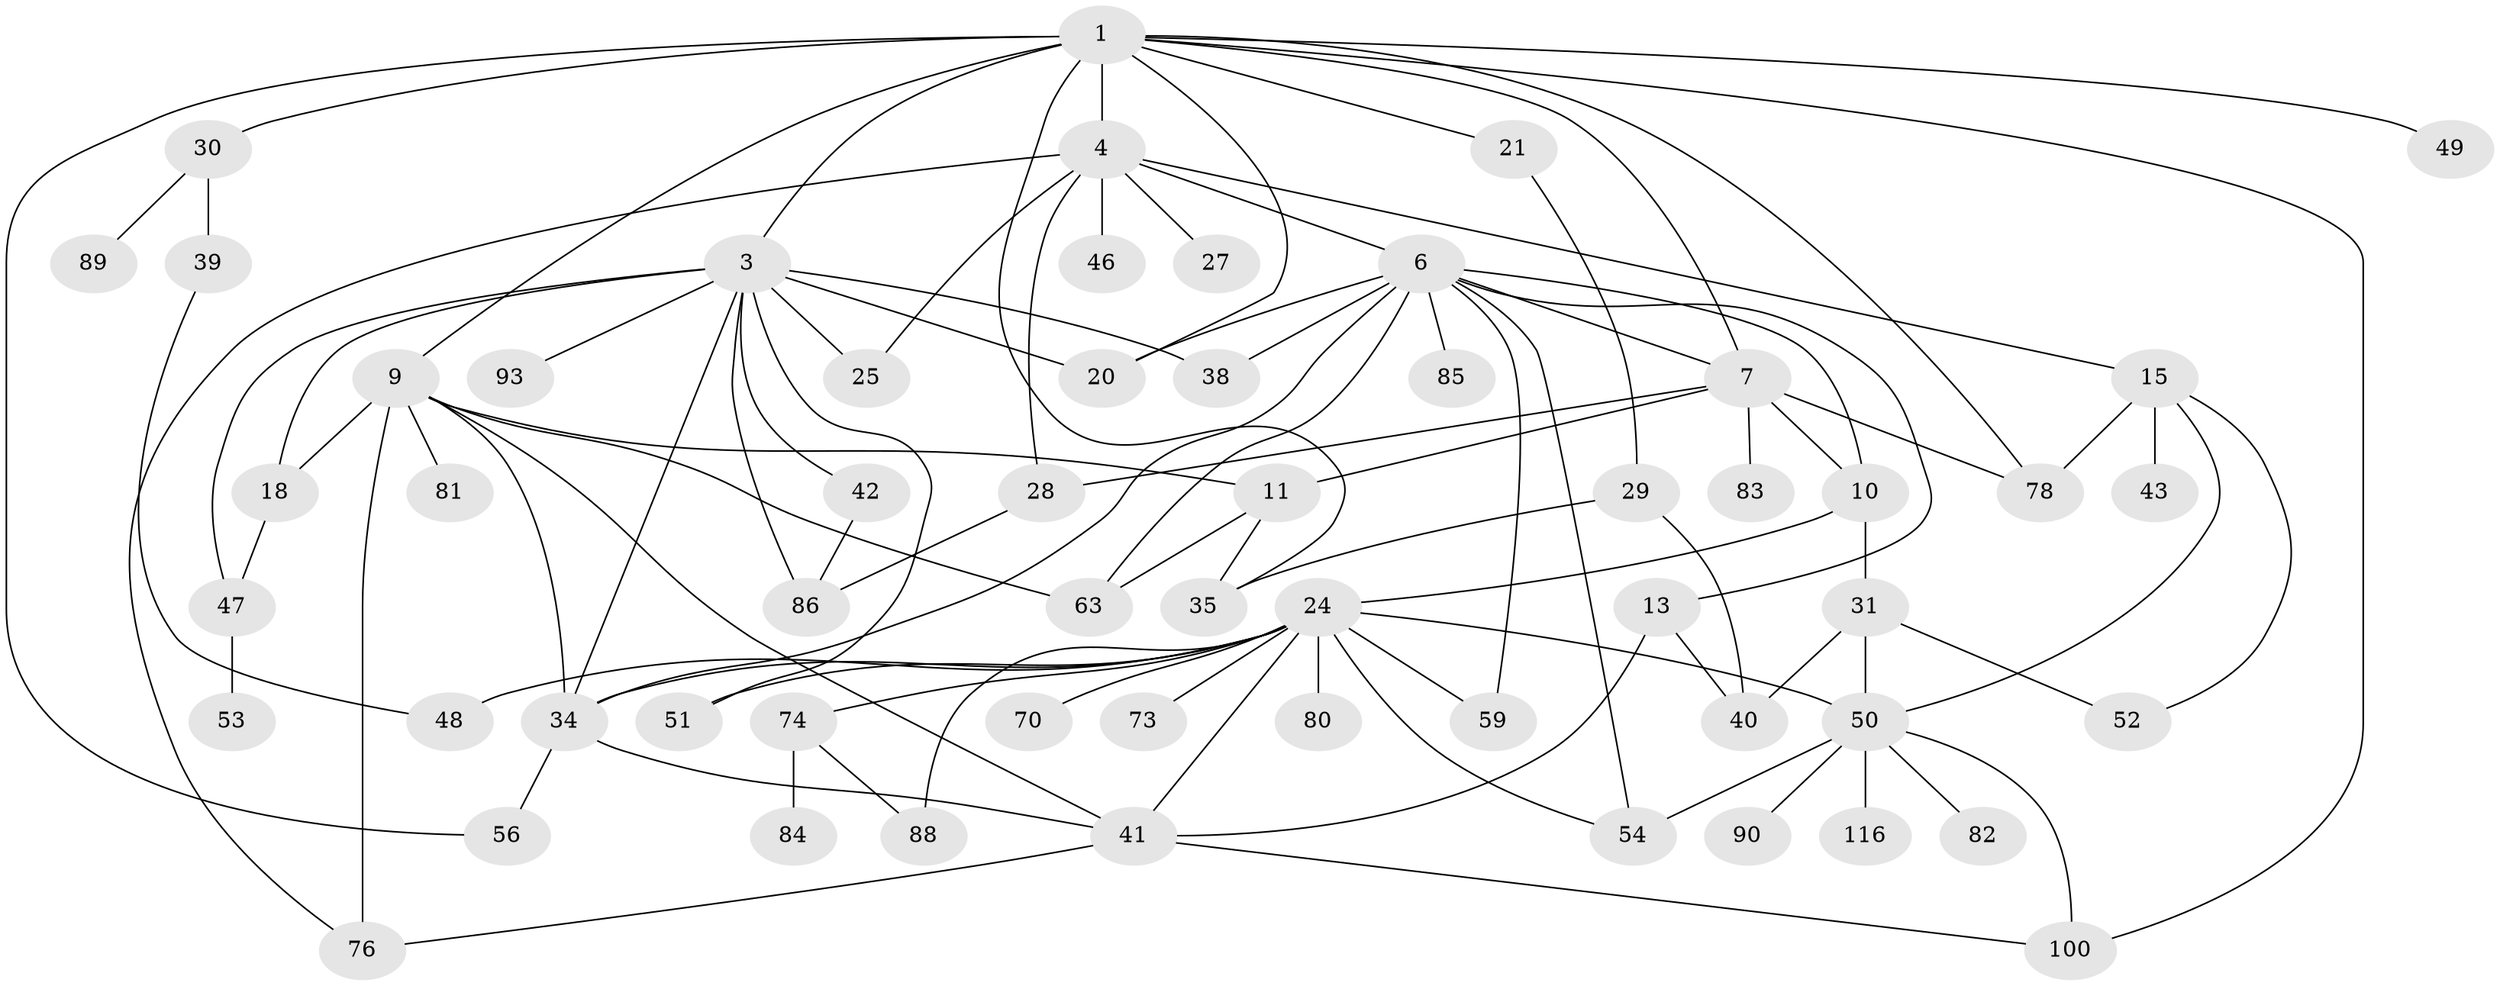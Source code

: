 // original degree distribution, {6: 0.06837606837606838, 7: 0.03418803418803419, 4: 0.1111111111111111, 5: 0.05128205128205128, 2: 0.26495726495726496, 3: 0.18803418803418803, 1: 0.27350427350427353, 8: 0.008547008547008548}
// Generated by graph-tools (version 1.1) at 2025/13/03/09/25 04:13:37]
// undirected, 58 vertices, 97 edges
graph export_dot {
graph [start="1"]
  node [color=gray90,style=filled];
  1 [super="+5+2+75"];
  3 [super="+17"];
  4 [super="+8"];
  6 [super="+96+14"];
  7;
  9 [super="+23"];
  10;
  11 [super="+19+12"];
  13;
  15;
  18;
  20 [super="+26"];
  21 [super="+101"];
  24 [super="+36+109"];
  25;
  27 [super="+61"];
  28;
  29 [super="+79"];
  30 [super="+65"];
  31;
  34 [super="+44"];
  35;
  38 [super="+111"];
  39;
  40 [super="+99"];
  41 [super="+60"];
  42;
  43 [super="+115"];
  46;
  47;
  48 [super="+105"];
  49;
  50 [super="+67+71"];
  51 [super="+114"];
  52;
  53;
  54 [super="+103"];
  56;
  59;
  63;
  70;
  73;
  74;
  76 [super="+91"];
  78 [super="+102"];
  80;
  81;
  82 [super="+110"];
  83;
  84;
  85 [super="+94"];
  86 [super="+87+104"];
  88;
  89;
  90;
  93;
  100;
  116;
  1 -- 9;
  1 -- 21;
  1 -- 49;
  1 -- 35;
  1 -- 7;
  1 -- 56;
  1 -- 78;
  1 -- 3 [weight=2];
  1 -- 100;
  1 -- 4;
  1 -- 20;
  1 -- 30;
  3 -- 42;
  3 -- 47;
  3 -- 34 [weight=2];
  3 -- 38;
  3 -- 18;
  3 -- 51;
  3 -- 20 [weight=2];
  3 -- 86;
  3 -- 25;
  3 -- 93;
  4 -- 6;
  4 -- 46;
  4 -- 25;
  4 -- 27;
  4 -- 28;
  4 -- 15;
  4 -- 76;
  6 -- 13;
  6 -- 20;
  6 -- 54;
  6 -- 85;
  6 -- 38 [weight=2];
  6 -- 34;
  6 -- 7;
  6 -- 10;
  6 -- 59;
  6 -- 63;
  7 -- 10;
  7 -- 11;
  7 -- 78;
  7 -- 83;
  7 -- 28;
  9 -- 18;
  9 -- 76;
  9 -- 81;
  9 -- 34 [weight=2];
  9 -- 11 [weight=2];
  9 -- 63;
  9 -- 41;
  10 -- 24;
  10 -- 31;
  11 -- 63;
  11 -- 35;
  13 -- 40;
  13 -- 41;
  15 -- 43;
  15 -- 52;
  15 -- 78;
  15 -- 50;
  18 -- 47;
  21 -- 29;
  24 -- 41;
  24 -- 48;
  24 -- 50;
  24 -- 34;
  24 -- 70;
  24 -- 73;
  24 -- 74;
  24 -- 59;
  24 -- 80;
  24 -- 51;
  24 -- 54;
  24 -- 88;
  28 -- 86;
  29 -- 35;
  29 -- 40;
  30 -- 39;
  30 -- 89;
  31 -- 52;
  31 -- 50;
  31 -- 40;
  34 -- 41;
  34 -- 56;
  39 -- 48;
  41 -- 100;
  41 -- 76;
  42 -- 86;
  47 -- 53;
  50 -- 54;
  50 -- 82;
  50 -- 100;
  50 -- 116;
  50 -- 90;
  74 -- 84;
  74 -- 88;
}
